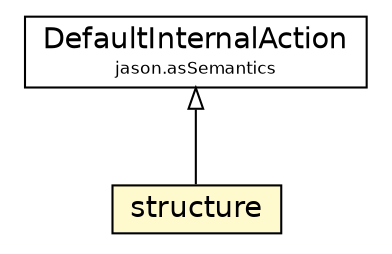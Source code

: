#!/usr/local/bin/dot
#
# Class diagram 
# Generated by UMLGraph version 5.1 (http://www.umlgraph.org/)
#

digraph G {
	edge [fontname="Helvetica",fontsize=10,labelfontname="Helvetica",labelfontsize=10];
	node [fontname="Helvetica",fontsize=10,shape=plaintext];
	nodesep=0.25;
	ranksep=0.5;
	// jason.asSemantics.DefaultInternalAction
	c51213 [label=<<table title="jason.asSemantics.DefaultInternalAction" border="0" cellborder="1" cellspacing="0" cellpadding="2" port="p" href="../asSemantics/DefaultInternalAction.html">
		<tr><td><table border="0" cellspacing="0" cellpadding="1">
<tr><td align="center" balign="center"> DefaultInternalAction </td></tr>
<tr><td align="center" balign="center"><font point-size="8.0"> jason.asSemantics </font></td></tr>
		</table></td></tr>
		</table>>, fontname="Helvetica", fontcolor="black", fontsize=14.0];
	// jason.stdlib.structure
	c51373 [label=<<table title="jason.stdlib.structure" border="0" cellborder="1" cellspacing="0" cellpadding="2" port="p" bgcolor="lemonChiffon" href="./structure.html">
		<tr><td><table border="0" cellspacing="0" cellpadding="1">
<tr><td align="center" balign="center"> structure </td></tr>
		</table></td></tr>
		</table>>, fontname="Helvetica", fontcolor="black", fontsize=14.0];
	//jason.stdlib.structure extends jason.asSemantics.DefaultInternalAction
	c51213:p -> c51373:p [dir=back,arrowtail=empty];
}

